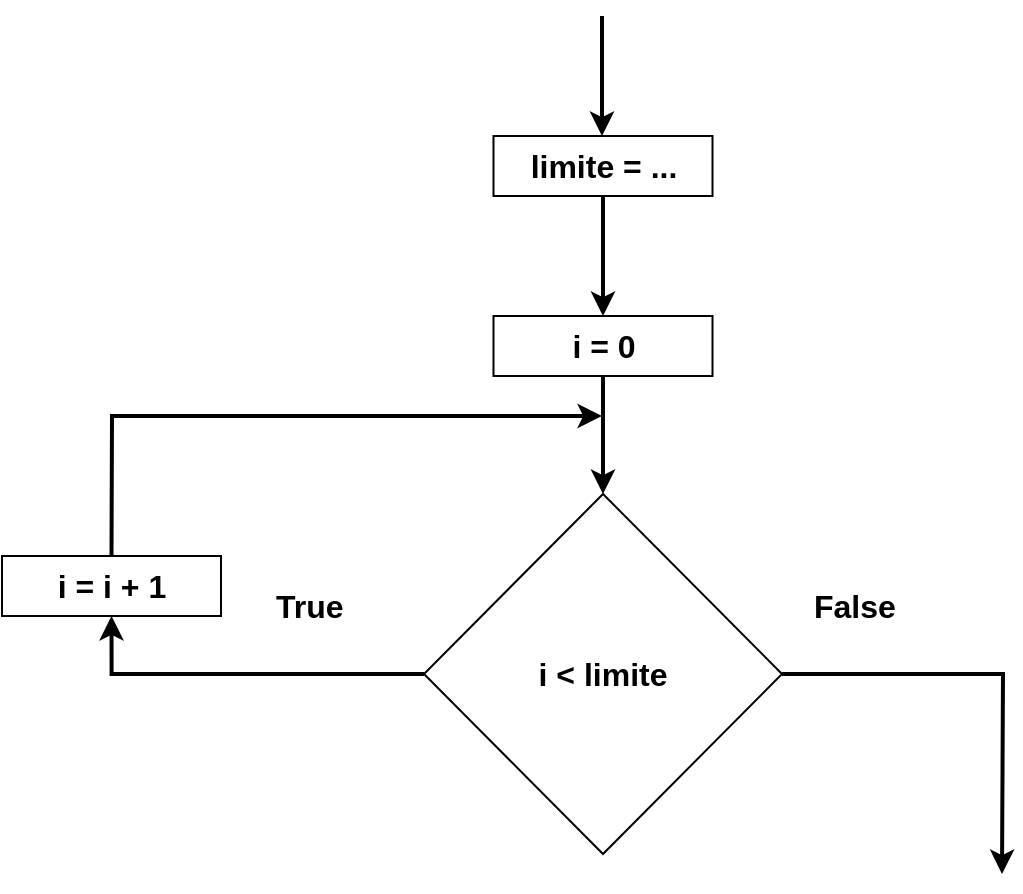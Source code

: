 <mxfile version="20.3.0" type="device"><diagram id="MwlXDzGOehL2zr0eZgHB" name="Page-1"><mxGraphModel dx="1102" dy="685" grid="1" gridSize="10" guides="1" tooltips="1" connect="1" arrows="1" fold="1" page="1" pageScale="1" pageWidth="827" pageHeight="1169" math="0" shadow="0"><root><mxCell id="0"/><mxCell id="1" parent="0"/><mxCell id="N3PlZ_OCE7N_D8RaQLZN-12" style="edgeStyle=orthogonalEdgeStyle;rounded=0;orthogonalLoop=1;jettySize=auto;html=1;exitX=0;exitY=0.5;exitDx=0;exitDy=0;entryX=0.5;entryY=1;entryDx=0;entryDy=0;fontSize=16;strokeWidth=2;" edge="1" parent="1" source="N3PlZ_OCE7N_D8RaQLZN-2" target="N3PlZ_OCE7N_D8RaQLZN-11"><mxGeometry relative="1" as="geometry"/></mxCell><mxCell id="N3PlZ_OCE7N_D8RaQLZN-2" value="&lt;b&gt;&lt;font style=&quot;font-size: 16px;&quot;&gt;i &amp;lt; limite&lt;/font&gt;&lt;/b&gt;" style="rhombus;whiteSpace=wrap;html=1;" vertex="1" parent="1"><mxGeometry x="321" y="299" width="179" height="180" as="geometry"/></mxCell><mxCell id="N3PlZ_OCE7N_D8RaQLZN-3" style="edgeStyle=orthogonalEdgeStyle;rounded=0;orthogonalLoop=1;jettySize=auto;html=1;exitX=1;exitY=0.5;exitDx=0;exitDy=0;fontSize=16;strokeWidth=2;" edge="1" parent="1" source="N3PlZ_OCE7N_D8RaQLZN-2"><mxGeometry relative="1" as="geometry"><mxPoint x="610" y="489" as="targetPoint"/><mxPoint x="721" y="389" as="sourcePoint"/></mxGeometry></mxCell><mxCell id="N3PlZ_OCE7N_D8RaQLZN-4" value="" style="endArrow=classic;html=1;rounded=0;strokeWidth=2;fontSize=16;entryX=0.5;entryY=0;entryDx=0;entryDy=0;exitX=0.5;exitY=1;exitDx=0;exitDy=0;" edge="1" parent="1" target="N3PlZ_OCE7N_D8RaQLZN-2" source="N3PlZ_OCE7N_D8RaQLZN-7"><mxGeometry width="50" height="50" relative="1" as="geometry"><mxPoint x="411" y="219" as="sourcePoint"/><mxPoint x="440" y="449" as="targetPoint"/></mxGeometry></mxCell><mxCell id="N3PlZ_OCE7N_D8RaQLZN-5" value="True" style="text;strokeColor=none;fillColor=none;align=left;verticalAlign=middle;spacingLeft=4;spacingRight=4;overflow=hidden;points=[[0,0.5],[1,0.5]];portConstraint=eastwest;rotatable=0;fontSize=16;fontStyle=1" vertex="1" parent="1"><mxGeometry x="241" y="339" width="80" height="30" as="geometry"/></mxCell><mxCell id="N3PlZ_OCE7N_D8RaQLZN-6" value="False" style="text;strokeColor=none;fillColor=none;align=left;verticalAlign=middle;spacingLeft=4;spacingRight=4;overflow=hidden;points=[[0,0.5],[1,0.5]];portConstraint=eastwest;rotatable=0;fontSize=16;fontStyle=1" vertex="1" parent="1"><mxGeometry x="510" y="339" width="80" height="30" as="geometry"/></mxCell><mxCell id="N3PlZ_OCE7N_D8RaQLZN-7" value="&lt;b&gt;&lt;font style=&quot;font-size: 16px;&quot;&gt;i = 0&lt;/font&gt;&lt;/b&gt;" style="rounded=0;whiteSpace=wrap;html=1;" vertex="1" parent="1"><mxGeometry x="355.75" y="210" width="109.5" height="30" as="geometry"/></mxCell><mxCell id="N3PlZ_OCE7N_D8RaQLZN-8" value="&lt;b&gt;&lt;font style=&quot;font-size: 16px;&quot;&gt;limite = ...&lt;/font&gt;&lt;/b&gt;" style="rounded=0;whiteSpace=wrap;html=1;" vertex="1" parent="1"><mxGeometry x="355.75" y="120" width="109.5" height="30" as="geometry"/></mxCell><mxCell id="N3PlZ_OCE7N_D8RaQLZN-9" value="" style="endArrow=classic;html=1;rounded=0;strokeWidth=2;fontSize=16;entryX=0.5;entryY=0;entryDx=0;entryDy=0;exitX=0.5;exitY=1;exitDx=0;exitDy=0;" edge="1" parent="1" source="N3PlZ_OCE7N_D8RaQLZN-8" target="N3PlZ_OCE7N_D8RaQLZN-7"><mxGeometry width="50" height="50" relative="1" as="geometry"><mxPoint x="420.5" y="250" as="sourcePoint"/><mxPoint x="420.5" y="309" as="targetPoint"/></mxGeometry></mxCell><mxCell id="N3PlZ_OCE7N_D8RaQLZN-11" value="&lt;b&gt;&lt;font style=&quot;font-size: 16px;&quot;&gt;i = i + 1&lt;/font&gt;&lt;/b&gt;" style="rounded=0;whiteSpace=wrap;html=1;" vertex="1" parent="1"><mxGeometry x="110" y="330" width="109.5" height="30" as="geometry"/></mxCell><mxCell id="N3PlZ_OCE7N_D8RaQLZN-13" value="" style="endArrow=classic;html=1;rounded=0;strokeWidth=2;fontSize=16;exitX=0.5;exitY=0;exitDx=0;exitDy=0;" edge="1" parent="1" source="N3PlZ_OCE7N_D8RaQLZN-11"><mxGeometry width="50" height="50" relative="1" as="geometry"><mxPoint x="420.5" y="250" as="sourcePoint"/><mxPoint x="410" y="260" as="targetPoint"/><Array as="points"><mxPoint x="165" y="260"/></Array></mxGeometry></mxCell><mxCell id="N3PlZ_OCE7N_D8RaQLZN-14" value="" style="endArrow=classic;html=1;rounded=0;strokeWidth=2;fontSize=16;entryX=0.5;entryY=0;entryDx=0;entryDy=0;exitX=0.5;exitY=1;exitDx=0;exitDy=0;" edge="1" parent="1"><mxGeometry width="50" height="50" relative="1" as="geometry"><mxPoint x="410" y="60" as="sourcePoint"/><mxPoint x="410" y="120" as="targetPoint"/></mxGeometry></mxCell></root></mxGraphModel></diagram></mxfile>